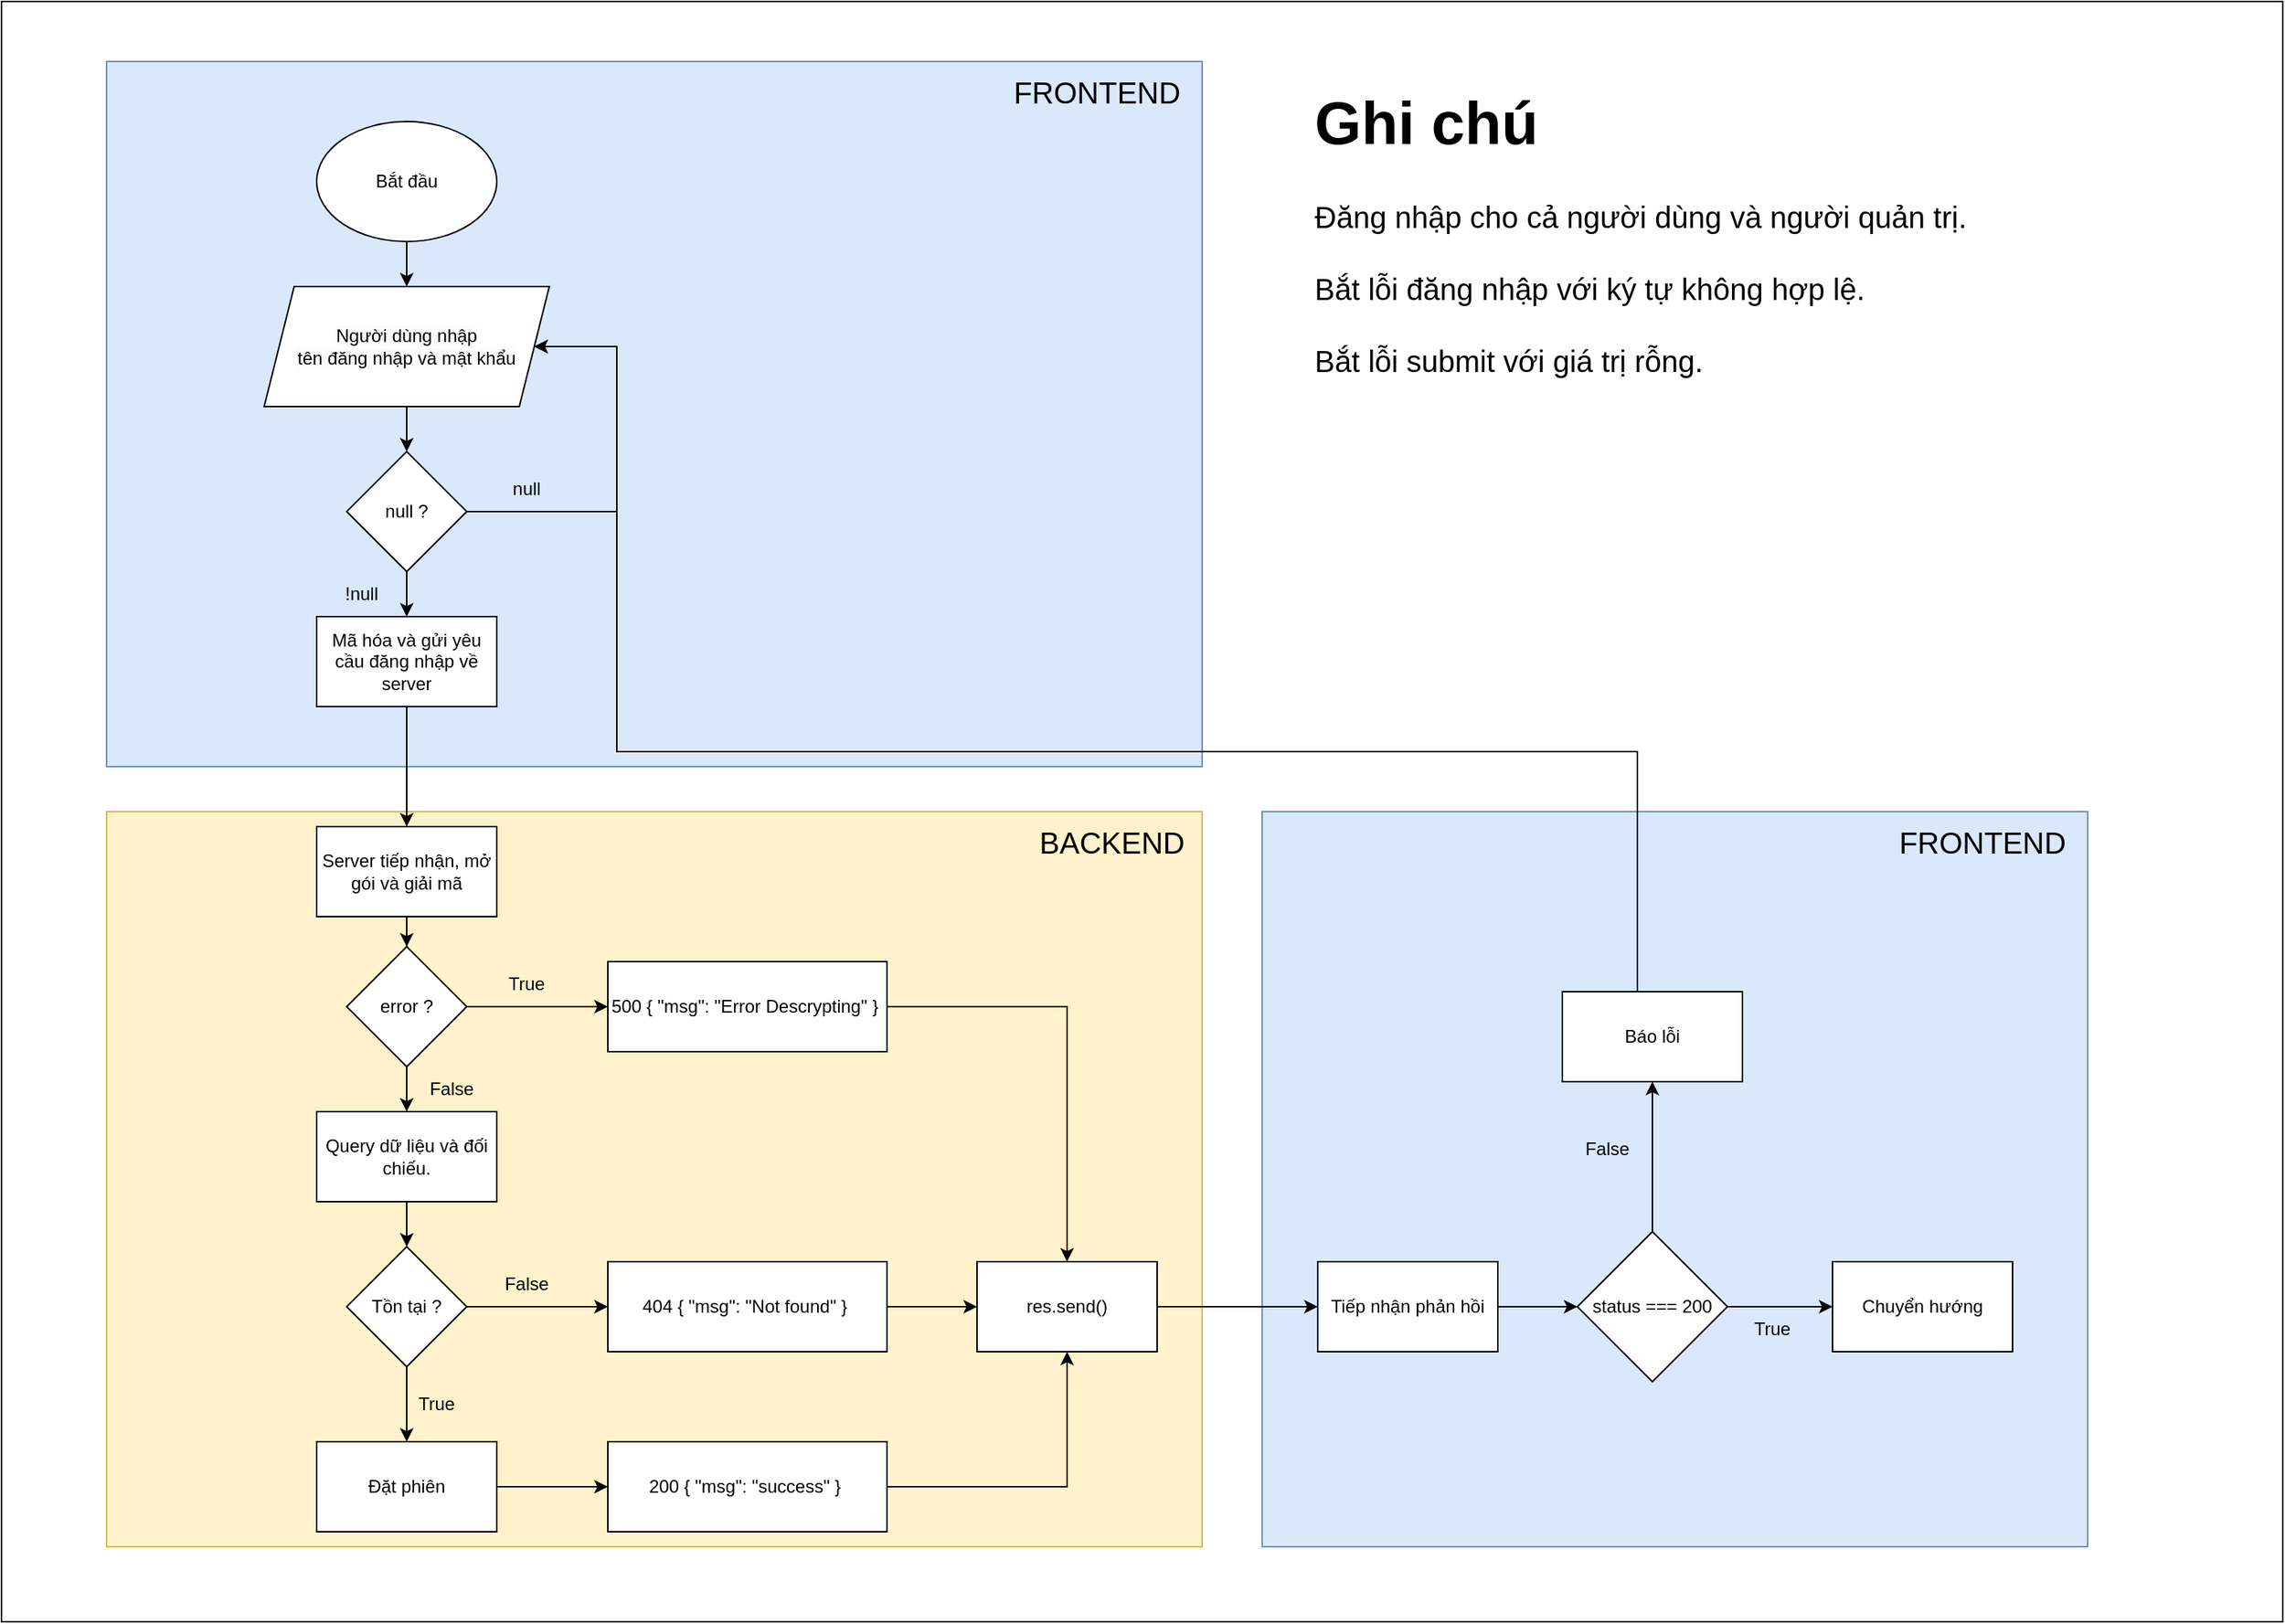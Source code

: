 <mxfile version="20.8.4" type="github">
  <diagram id="BXeGa4pHyN5TkNYhq5iM" name="Trang-1">
    <mxGraphModel dx="2271" dy="2049" grid="1" gridSize="10" guides="1" tooltips="1" connect="1" arrows="1" fold="1" page="1" pageScale="1" pageWidth="827" pageHeight="1169" math="0" shadow="0">
      <root>
        <mxCell id="0" />
        <mxCell id="1" parent="0" />
        <mxCell id="BnuAs7n9klCZgQ8jmztk-73" value="" style="rounded=0;whiteSpace=wrap;html=1;fontSize=20;" vertex="1" parent="1">
          <mxGeometry x="-50" y="-70" width="1520" height="1080" as="geometry" />
        </mxCell>
        <mxCell id="BnuAs7n9klCZgQ8jmztk-67" value="" style="rounded=0;whiteSpace=wrap;html=1;fillColor=#dae8fc;strokeColor=#6c8ebf;" vertex="1" parent="1">
          <mxGeometry x="790" y="470" width="550" height="490" as="geometry" />
        </mxCell>
        <mxCell id="BnuAs7n9klCZgQ8jmztk-66" value="" style="rounded=0;whiteSpace=wrap;html=1;fillColor=#fff2cc;strokeColor=#d6b656;" vertex="1" parent="1">
          <mxGeometry x="20" y="470" width="730" height="490" as="geometry" />
        </mxCell>
        <mxCell id="BnuAs7n9klCZgQ8jmztk-64" value="" style="rounded=0;whiteSpace=wrap;html=1;fillColor=#dae8fc;strokeColor=#6c8ebf;" vertex="1" parent="1">
          <mxGeometry x="20" y="-30" width="730" height="470" as="geometry" />
        </mxCell>
        <mxCell id="BnuAs7n9klCZgQ8jmztk-11" style="edgeStyle=orthogonalEdgeStyle;rounded=0;orthogonalLoop=1;jettySize=auto;html=1;" edge="1" parent="1" source="BnuAs7n9klCZgQ8jmztk-7" target="BnuAs7n9klCZgQ8jmztk-15">
          <mxGeometry relative="1" as="geometry">
            <mxPoint x="220" y="170" as="targetPoint" />
          </mxGeometry>
        </mxCell>
        <mxCell id="BnuAs7n9klCZgQ8jmztk-7" value="Bắt đầu" style="ellipse;whiteSpace=wrap;html=1;" vertex="1" parent="1">
          <mxGeometry x="160" y="10" width="120" height="80" as="geometry" />
        </mxCell>
        <mxCell id="BnuAs7n9klCZgQ8jmztk-10" style="edgeStyle=orthogonalEdgeStyle;rounded=0;orthogonalLoop=1;jettySize=auto;html=1;exitX=0.5;exitY=1;exitDx=0;exitDy=0;" edge="1" parent="1" target="BnuAs7n9klCZgQ8jmztk-9">
          <mxGeometry relative="1" as="geometry">
            <mxPoint x="220" y="230" as="sourcePoint" />
          </mxGeometry>
        </mxCell>
        <mxCell id="BnuAs7n9klCZgQ8jmztk-12" style="edgeStyle=orthogonalEdgeStyle;rounded=0;orthogonalLoop=1;jettySize=auto;html=1;exitX=1;exitY=0.5;exitDx=0;exitDy=0;entryX=1;entryY=0.5;entryDx=0;entryDy=0;" edge="1" parent="1" source="BnuAs7n9klCZgQ8jmztk-9" target="BnuAs7n9klCZgQ8jmztk-15">
          <mxGeometry relative="1" as="geometry">
            <mxPoint x="280" y="200" as="targetPoint" />
            <Array as="points">
              <mxPoint x="360" y="270" />
              <mxPoint x="360" y="160" />
            </Array>
          </mxGeometry>
        </mxCell>
        <mxCell id="BnuAs7n9klCZgQ8jmztk-23" value="" style="edgeStyle=orthogonalEdgeStyle;rounded=0;orthogonalLoop=1;jettySize=auto;html=1;" edge="1" parent="1" source="BnuAs7n9klCZgQ8jmztk-9" target="BnuAs7n9klCZgQ8jmztk-22">
          <mxGeometry relative="1" as="geometry" />
        </mxCell>
        <mxCell id="BnuAs7n9klCZgQ8jmztk-9" value="null ?" style="rhombus;whiteSpace=wrap;html=1;" vertex="1" parent="1">
          <mxGeometry x="180" y="230" width="80" height="80" as="geometry" />
        </mxCell>
        <mxCell id="BnuAs7n9klCZgQ8jmztk-14" value="null" style="text;html=1;strokeColor=none;fillColor=none;align=center;verticalAlign=middle;whiteSpace=wrap;rounded=0;" vertex="1" parent="1">
          <mxGeometry x="270" y="240" width="60" height="30" as="geometry" />
        </mxCell>
        <mxCell id="BnuAs7n9klCZgQ8jmztk-18" style="edgeStyle=orthogonalEdgeStyle;rounded=0;orthogonalLoop=1;jettySize=auto;html=1;entryX=0.5;entryY=0;entryDx=0;entryDy=0;" edge="1" parent="1" source="BnuAs7n9klCZgQ8jmztk-15" target="BnuAs7n9klCZgQ8jmztk-9">
          <mxGeometry relative="1" as="geometry" />
        </mxCell>
        <mxCell id="BnuAs7n9klCZgQ8jmztk-15" value="&lt;span style=&quot;color: rgb(0, 0, 0); font-family: Helvetica; font-size: 12px; font-style: normal; font-variant-ligatures: normal; font-variant-caps: normal; font-weight: 400; letter-spacing: normal; orphans: 2; text-align: center; text-indent: 0px; text-transform: none; widows: 2; word-spacing: 0px; -webkit-text-stroke-width: 0px; background-color: rgb(251, 251, 251); text-decoration-thickness: initial; text-decoration-style: initial; text-decoration-color: initial; float: none; display: inline !important;&quot;&gt;Người dùng nhập &lt;br&gt;tên đăng nhập và mật khẩu&lt;/span&gt;" style="shape=parallelogram;perimeter=parallelogramPerimeter;whiteSpace=wrap;html=1;fixedSize=1;" vertex="1" parent="1">
          <mxGeometry x="125" y="120" width="190" height="80" as="geometry" />
        </mxCell>
        <mxCell id="BnuAs7n9klCZgQ8jmztk-27" style="edgeStyle=orthogonalEdgeStyle;rounded=0;orthogonalLoop=1;jettySize=auto;html=1;" edge="1" parent="1" source="BnuAs7n9klCZgQ8jmztk-22" target="BnuAs7n9klCZgQ8jmztk-26">
          <mxGeometry relative="1" as="geometry" />
        </mxCell>
        <mxCell id="BnuAs7n9klCZgQ8jmztk-22" value="Mã hóa và gửi yêu cầu đăng nhập về server" style="whiteSpace=wrap;html=1;" vertex="1" parent="1">
          <mxGeometry x="160" y="340" width="120" height="60" as="geometry" />
        </mxCell>
        <mxCell id="BnuAs7n9klCZgQ8jmztk-24" value="!null" style="text;html=1;strokeColor=none;fillColor=none;align=center;verticalAlign=middle;whiteSpace=wrap;rounded=0;" vertex="1" parent="1">
          <mxGeometry x="160" y="310" width="60" height="30" as="geometry" />
        </mxCell>
        <mxCell id="BnuAs7n9klCZgQ8jmztk-29" value="" style="edgeStyle=orthogonalEdgeStyle;rounded=0;orthogonalLoop=1;jettySize=auto;html=1;" edge="1" parent="1" source="BnuAs7n9klCZgQ8jmztk-26" target="BnuAs7n9klCZgQ8jmztk-28">
          <mxGeometry relative="1" as="geometry" />
        </mxCell>
        <mxCell id="BnuAs7n9klCZgQ8jmztk-26" value="Server tiếp nhận, mở gói và giải mã" style="whiteSpace=wrap;html=1;" vertex="1" parent="1">
          <mxGeometry x="160" y="480" width="120" height="60" as="geometry" />
        </mxCell>
        <mxCell id="BnuAs7n9klCZgQ8jmztk-31" value="" style="edgeStyle=orthogonalEdgeStyle;rounded=0;orthogonalLoop=1;jettySize=auto;html=1;" edge="1" parent="1" source="BnuAs7n9klCZgQ8jmztk-28" target="BnuAs7n9klCZgQ8jmztk-30">
          <mxGeometry relative="1" as="geometry" />
        </mxCell>
        <mxCell id="BnuAs7n9klCZgQ8jmztk-35" value="" style="edgeStyle=orthogonalEdgeStyle;rounded=0;orthogonalLoop=1;jettySize=auto;html=1;" edge="1" parent="1" source="BnuAs7n9klCZgQ8jmztk-28" target="BnuAs7n9klCZgQ8jmztk-34">
          <mxGeometry relative="1" as="geometry" />
        </mxCell>
        <mxCell id="BnuAs7n9klCZgQ8jmztk-28" value="error ?" style="rhombus;whiteSpace=wrap;html=1;" vertex="1" parent="1">
          <mxGeometry x="180" y="560" width="80" height="80" as="geometry" />
        </mxCell>
        <mxCell id="BnuAs7n9klCZgQ8jmztk-33" value="" style="edgeStyle=orthogonalEdgeStyle;rounded=0;orthogonalLoop=1;jettySize=auto;html=1;" edge="1" parent="1" source="BnuAs7n9klCZgQ8jmztk-30" target="BnuAs7n9klCZgQ8jmztk-32">
          <mxGeometry relative="1" as="geometry" />
        </mxCell>
        <mxCell id="BnuAs7n9klCZgQ8jmztk-30" value="Query dữ liệu và đối chiếu." style="whiteSpace=wrap;html=1;" vertex="1" parent="1">
          <mxGeometry x="160" y="670" width="120" height="60" as="geometry" />
        </mxCell>
        <mxCell id="BnuAs7n9klCZgQ8jmztk-37" style="edgeStyle=orthogonalEdgeStyle;rounded=0;orthogonalLoop=1;jettySize=auto;html=1;" edge="1" parent="1" source="BnuAs7n9klCZgQ8jmztk-32" target="BnuAs7n9klCZgQ8jmztk-36">
          <mxGeometry relative="1" as="geometry" />
        </mxCell>
        <mxCell id="BnuAs7n9klCZgQ8jmztk-40" value="" style="edgeStyle=orthogonalEdgeStyle;rounded=0;orthogonalLoop=1;jettySize=auto;html=1;" edge="1" parent="1" source="BnuAs7n9klCZgQ8jmztk-32" target="BnuAs7n9klCZgQ8jmztk-39">
          <mxGeometry relative="1" as="geometry" />
        </mxCell>
        <mxCell id="BnuAs7n9klCZgQ8jmztk-32" value="Tồn tại ?" style="rhombus;whiteSpace=wrap;html=1;" vertex="1" parent="1">
          <mxGeometry x="180" y="760" width="80" height="80" as="geometry" />
        </mxCell>
        <mxCell id="BnuAs7n9klCZgQ8jmztk-44" style="edgeStyle=orthogonalEdgeStyle;rounded=0;orthogonalLoop=1;jettySize=auto;html=1;entryX=0.5;entryY=0;entryDx=0;entryDy=0;" edge="1" parent="1" source="BnuAs7n9klCZgQ8jmztk-34" target="BnuAs7n9klCZgQ8jmztk-43">
          <mxGeometry relative="1" as="geometry" />
        </mxCell>
        <mxCell id="BnuAs7n9klCZgQ8jmztk-34" value="500 { &quot;msg&quot;: &quot;Error Descrypting&quot; }&amp;nbsp;" style="whiteSpace=wrap;html=1;" vertex="1" parent="1">
          <mxGeometry x="354" y="570" width="186" height="60" as="geometry" />
        </mxCell>
        <mxCell id="BnuAs7n9klCZgQ8jmztk-45" style="edgeStyle=orthogonalEdgeStyle;rounded=0;orthogonalLoop=1;jettySize=auto;html=1;entryX=0;entryY=0.5;entryDx=0;entryDy=0;" edge="1" parent="1" source="BnuAs7n9klCZgQ8jmztk-36" target="BnuAs7n9klCZgQ8jmztk-43">
          <mxGeometry relative="1" as="geometry" />
        </mxCell>
        <mxCell id="BnuAs7n9klCZgQ8jmztk-36" value="404 { &quot;msg&quot;: &quot;Not found&quot; }&amp;nbsp;" style="whiteSpace=wrap;html=1;" vertex="1" parent="1">
          <mxGeometry x="354" y="770" width="186" height="60" as="geometry" />
        </mxCell>
        <mxCell id="BnuAs7n9klCZgQ8jmztk-38" value="False" style="text;html=1;strokeColor=none;fillColor=none;align=center;verticalAlign=middle;whiteSpace=wrap;rounded=0;" vertex="1" parent="1">
          <mxGeometry x="270" y="770" width="60" height="30" as="geometry" />
        </mxCell>
        <mxCell id="BnuAs7n9klCZgQ8jmztk-42" style="edgeStyle=orthogonalEdgeStyle;rounded=0;orthogonalLoop=1;jettySize=auto;html=1;" edge="1" parent="1" source="BnuAs7n9klCZgQ8jmztk-39" target="BnuAs7n9klCZgQ8jmztk-41">
          <mxGeometry relative="1" as="geometry" />
        </mxCell>
        <mxCell id="BnuAs7n9klCZgQ8jmztk-39" value="Đặt phiên" style="whiteSpace=wrap;html=1;" vertex="1" parent="1">
          <mxGeometry x="160" y="890" width="120" height="60" as="geometry" />
        </mxCell>
        <mxCell id="BnuAs7n9klCZgQ8jmztk-46" style="edgeStyle=orthogonalEdgeStyle;rounded=0;orthogonalLoop=1;jettySize=auto;html=1;entryX=0.5;entryY=1;entryDx=0;entryDy=0;" edge="1" parent="1" source="BnuAs7n9klCZgQ8jmztk-41" target="BnuAs7n9klCZgQ8jmztk-43">
          <mxGeometry relative="1" as="geometry" />
        </mxCell>
        <mxCell id="BnuAs7n9klCZgQ8jmztk-41" value="200 { &quot;msg&quot;: &quot;success&quot; }&amp;nbsp;" style="whiteSpace=wrap;html=1;" vertex="1" parent="1">
          <mxGeometry x="354" y="890" width="186" height="60" as="geometry" />
        </mxCell>
        <mxCell id="BnuAs7n9klCZgQ8jmztk-48" style="edgeStyle=orthogonalEdgeStyle;rounded=0;orthogonalLoop=1;jettySize=auto;html=1;" edge="1" parent="1" source="BnuAs7n9klCZgQ8jmztk-43" target="BnuAs7n9klCZgQ8jmztk-47">
          <mxGeometry relative="1" as="geometry" />
        </mxCell>
        <mxCell id="BnuAs7n9klCZgQ8jmztk-43" value="res.send()" style="rounded=0;whiteSpace=wrap;html=1;" vertex="1" parent="1">
          <mxGeometry x="600" y="770" width="120" height="60" as="geometry" />
        </mxCell>
        <mxCell id="BnuAs7n9klCZgQ8jmztk-52" value="" style="edgeStyle=orthogonalEdgeStyle;rounded=0;orthogonalLoop=1;jettySize=auto;html=1;" edge="1" parent="1" source="BnuAs7n9klCZgQ8jmztk-47" target="BnuAs7n9klCZgQ8jmztk-51">
          <mxGeometry relative="1" as="geometry" />
        </mxCell>
        <mxCell id="BnuAs7n9klCZgQ8jmztk-47" value="Tiếp nhận phản hồi" style="rounded=0;whiteSpace=wrap;html=1;" vertex="1" parent="1">
          <mxGeometry x="827" y="770" width="120" height="60" as="geometry" />
        </mxCell>
        <mxCell id="BnuAs7n9klCZgQ8jmztk-60" value="" style="edgeStyle=orthogonalEdgeStyle;rounded=0;orthogonalLoop=1;jettySize=auto;html=1;" edge="1" parent="1" source="BnuAs7n9klCZgQ8jmztk-51" target="BnuAs7n9klCZgQ8jmztk-59">
          <mxGeometry relative="1" as="geometry" />
        </mxCell>
        <mxCell id="BnuAs7n9klCZgQ8jmztk-62" value="" style="edgeStyle=orthogonalEdgeStyle;rounded=0;orthogonalLoop=1;jettySize=auto;html=1;" edge="1" parent="1" source="BnuAs7n9klCZgQ8jmztk-51" target="BnuAs7n9klCZgQ8jmztk-61">
          <mxGeometry relative="1" as="geometry" />
        </mxCell>
        <mxCell id="BnuAs7n9klCZgQ8jmztk-51" value="status === 200" style="rhombus;whiteSpace=wrap;html=1;rounded=0;" vertex="1" parent="1">
          <mxGeometry x="1000" y="750" width="100" height="100" as="geometry" />
        </mxCell>
        <mxCell id="BnuAs7n9klCZgQ8jmztk-53" value="True" style="text;html=1;strokeColor=none;fillColor=none;align=center;verticalAlign=middle;whiteSpace=wrap;rounded=0;" vertex="1" parent="1">
          <mxGeometry x="270" y="570" width="60" height="30" as="geometry" />
        </mxCell>
        <mxCell id="BnuAs7n9klCZgQ8jmztk-55" value="False" style="text;html=1;strokeColor=none;fillColor=none;align=center;verticalAlign=middle;whiteSpace=wrap;rounded=0;" vertex="1" parent="1">
          <mxGeometry x="220" y="640" width="60" height="30" as="geometry" />
        </mxCell>
        <mxCell id="BnuAs7n9klCZgQ8jmztk-56" value="True" style="text;html=1;strokeColor=none;fillColor=none;align=center;verticalAlign=middle;whiteSpace=wrap;rounded=0;" vertex="1" parent="1">
          <mxGeometry x="210" y="850" width="60" height="30" as="geometry" />
        </mxCell>
        <mxCell id="BnuAs7n9klCZgQ8jmztk-57" value="True" style="text;html=1;strokeColor=none;fillColor=none;align=center;verticalAlign=middle;whiteSpace=wrap;rounded=0;" vertex="1" parent="1">
          <mxGeometry x="1100" y="800" width="60" height="30" as="geometry" />
        </mxCell>
        <mxCell id="BnuAs7n9klCZgQ8jmztk-59" value="Chuyển hướng" style="whiteSpace=wrap;html=1;rounded=0;" vertex="1" parent="1">
          <mxGeometry x="1170" y="770" width="120" height="60" as="geometry" />
        </mxCell>
        <mxCell id="BnuAs7n9klCZgQ8jmztk-63" style="edgeStyle=orthogonalEdgeStyle;rounded=0;orthogonalLoop=1;jettySize=auto;html=1;entryX=1;entryY=0.5;entryDx=0;entryDy=0;" edge="1" parent="1" source="BnuAs7n9klCZgQ8jmztk-61" target="BnuAs7n9klCZgQ8jmztk-15">
          <mxGeometry relative="1" as="geometry">
            <Array as="points">
              <mxPoint x="1040" y="430" />
              <mxPoint x="360" y="430" />
              <mxPoint x="360" y="160" />
            </Array>
          </mxGeometry>
        </mxCell>
        <mxCell id="BnuAs7n9klCZgQ8jmztk-61" value="Báo lỗi" style="whiteSpace=wrap;html=1;rounded=0;" vertex="1" parent="1">
          <mxGeometry x="990" y="590" width="120" height="60" as="geometry" />
        </mxCell>
        <mxCell id="BnuAs7n9klCZgQ8jmztk-69" value="False" style="text;html=1;strokeColor=none;fillColor=none;align=center;verticalAlign=middle;whiteSpace=wrap;rounded=0;" vertex="1" parent="1">
          <mxGeometry x="990" y="680" width="60" height="30" as="geometry" />
        </mxCell>
        <mxCell id="BnuAs7n9klCZgQ8jmztk-70" value="&lt;font style=&quot;font-size: 20px;&quot;&gt;FRONTEND&lt;/font&gt;" style="text;html=1;strokeColor=none;fillColor=none;align=center;verticalAlign=middle;whiteSpace=wrap;rounded=0;" vertex="1" parent="1">
          <mxGeometry x="600" y="-30" width="160" height="40" as="geometry" />
        </mxCell>
        <mxCell id="BnuAs7n9klCZgQ8jmztk-71" value="&lt;font style=&quot;font-size: 20px;&quot;&gt;BACKEND&lt;/font&gt;" style="text;html=1;strokeColor=none;fillColor=none;align=center;verticalAlign=middle;whiteSpace=wrap;rounded=0;" vertex="1" parent="1">
          <mxGeometry x="610" y="470" width="160" height="40" as="geometry" />
        </mxCell>
        <mxCell id="BnuAs7n9klCZgQ8jmztk-72" value="&lt;font style=&quot;font-size: 20px;&quot;&gt;FRONTEND&lt;/font&gt;" style="text;html=1;strokeColor=none;fillColor=none;align=center;verticalAlign=middle;whiteSpace=wrap;rounded=0;" vertex="1" parent="1">
          <mxGeometry x="1190" y="470" width="160" height="40" as="geometry" />
        </mxCell>
        <mxCell id="BnuAs7n9klCZgQ8jmztk-74" value="&lt;h1&gt;Ghi chú&lt;/h1&gt;&lt;div&gt;Đăng nhập cho cả người dùng và người quản trị.&lt;/div&gt;&lt;div&gt;&lt;br&gt;&lt;/div&gt;&lt;div&gt;Bắt lỗi đăng nhập với ký tự không hợp lệ.&lt;/div&gt;&lt;div&gt;&lt;br&gt;&lt;/div&gt;&lt;div&gt;Bắt lỗi submit với giá trị rỗng.&lt;/div&gt;" style="text;html=1;strokeColor=none;fillColor=none;spacing=5;spacingTop=-20;whiteSpace=wrap;overflow=hidden;rounded=0;fontSize=20;" vertex="1" parent="1">
          <mxGeometry x="820" y="-30" width="600" height="470" as="geometry" />
        </mxCell>
      </root>
    </mxGraphModel>
  </diagram>
</mxfile>
